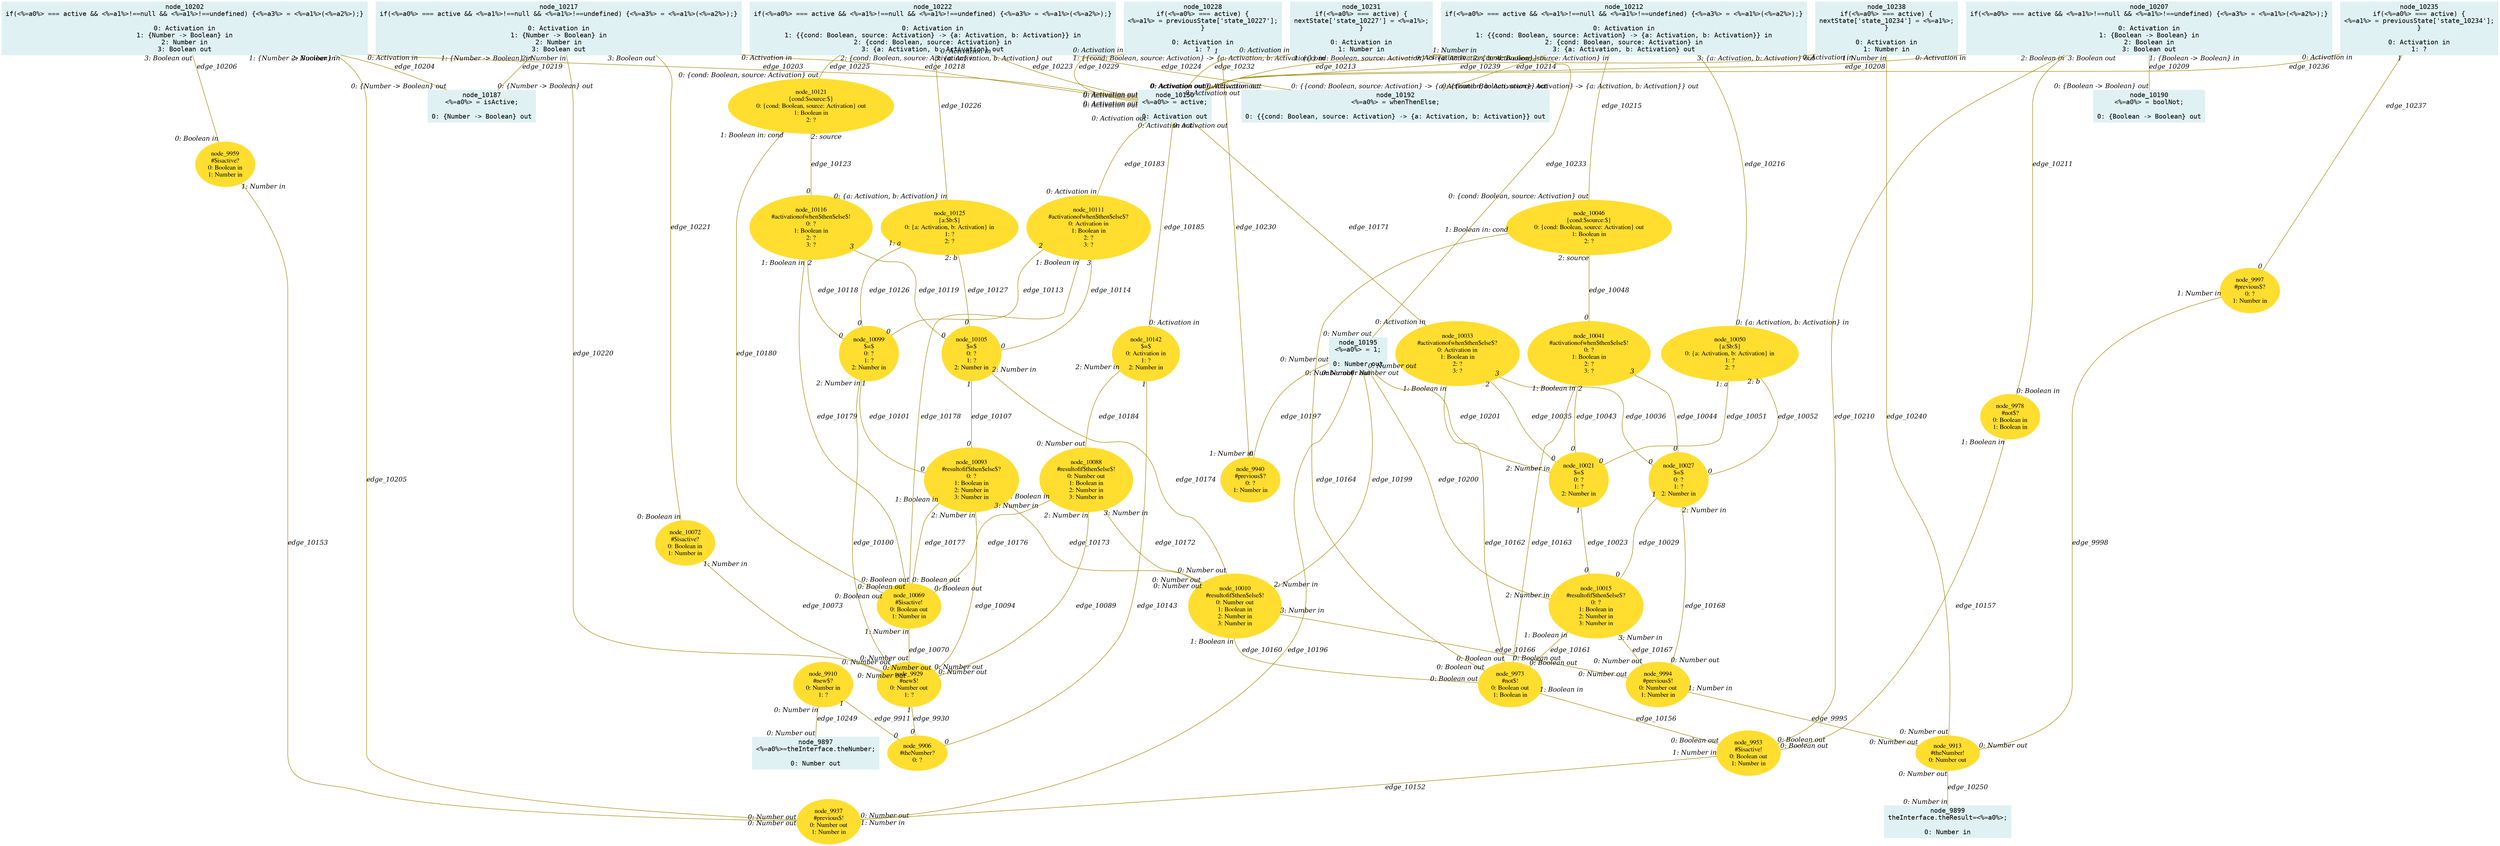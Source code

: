 digraph g{node_9897 [shape="box", style="filled", color="#dff1f2", fontname="Courier", label="node_9897
<%=a0%>=theInterface.theNumber;

0: Number out" ]
node_9899 [shape="box", style="filled", color="#dff1f2", fontname="Courier", label="node_9899
theInterface.theResult=<%=a0%>;

0: Number in" ]
node_9906 [shape="ellipse", style="filled", color="#ffde2f", fontname="Times", label="node_9906
#theNumber?
0: ?" ]
node_9910 [shape="ellipse", style="filled", color="#ffde2f", fontname="Times", label="node_9910
#new$?
0: Number in
1: ?" ]
node_9913 [shape="ellipse", style="filled", color="#ffde2f", fontname="Times", label="node_9913
#theNumber!
0: Number out" ]
node_9929 [shape="ellipse", style="filled", color="#ffde2f", fontname="Times", label="node_9929
#new$!
0: Number out
1: ?" ]
node_9937 [shape="ellipse", style="filled", color="#ffde2f", fontname="Times", label="node_9937
#previous$!
0: Number out
1: Number in" ]
node_9940 [shape="ellipse", style="filled", color="#ffde2f", fontname="Times", label="node_9940
#previous$?
0: ?
1: Number in" ]
node_9953 [shape="ellipse", style="filled", color="#ffde2f", fontname="Times", label="node_9953
#$isactive!
0: Boolean out
1: Number in" ]
node_9959 [shape="ellipse", style="filled", color="#ffde2f", fontname="Times", label="node_9959
#$isactive?
0: Boolean in
1: Number in" ]
node_9973 [shape="ellipse", style="filled", color="#ffde2f", fontname="Times", label="node_9973
#not$!
0: Boolean out
1: Boolean in" ]
node_9978 [shape="ellipse", style="filled", color="#ffde2f", fontname="Times", label="node_9978
#not$?
0: Boolean in
1: Boolean in" ]
node_9994 [shape="ellipse", style="filled", color="#ffde2f", fontname="Times", label="node_9994
#previous$!
0: Number out
1: Number in" ]
node_9997 [shape="ellipse", style="filled", color="#ffde2f", fontname="Times", label="node_9997
#previous$?
0: ?
1: Number in" ]
node_10010 [shape="ellipse", style="filled", color="#ffde2f", fontname="Times", label="node_10010
#resultofif$then$else$!
0: Number out
1: Boolean in
2: Number in
3: Number in" ]
node_10015 [shape="ellipse", style="filled", color="#ffde2f", fontname="Times", label="node_10015
#resultofif$then$else$?
0: ?
1: Boolean in
2: Number in
3: Number in" ]
node_10021 [shape="ellipse", style="filled", color="#ffde2f", fontname="Times", label="node_10021
$=$
0: ?
1: ?
2: Number in" ]
node_10027 [shape="ellipse", style="filled", color="#ffde2f", fontname="Times", label="node_10027
$=$
0: ?
1: ?
2: Number in" ]
node_10033 [shape="ellipse", style="filled", color="#ffde2f", fontname="Times", label="node_10033
#activationofwhen$then$else$?
0: Activation in
1: Boolean in
2: ?
3: ?" ]
node_10041 [shape="ellipse", style="filled", color="#ffde2f", fontname="Times", label="node_10041
#activationofwhen$then$else$!
0: ?
1: Boolean in
2: ?
3: ?" ]
node_10046 [shape="ellipse", style="filled", color="#ffde2f", fontname="Times", label="node_10046
{cond:$source:$}
0: {cond: Boolean, source: Activation} out
1: Boolean in
2: ?" ]
node_10050 [shape="ellipse", style="filled", color="#ffde2f", fontname="Times", label="node_10050
{a:$b:$}
0: {a: Activation, b: Activation} in
1: ?
2: ?" ]
node_10069 [shape="ellipse", style="filled", color="#ffde2f", fontname="Times", label="node_10069
#$isactive!
0: Boolean out
1: Number in" ]
node_10072 [shape="ellipse", style="filled", color="#ffde2f", fontname="Times", label="node_10072
#$isactive?
0: Boolean in
1: Number in" ]
node_10088 [shape="ellipse", style="filled", color="#ffde2f", fontname="Times", label="node_10088
#resultofif$then$else$!
0: Number out
1: Boolean in
2: Number in
3: Number in" ]
node_10093 [shape="ellipse", style="filled", color="#ffde2f", fontname="Times", label="node_10093
#resultofif$then$else$?
0: ?
1: Boolean in
2: Number in
3: Number in" ]
node_10099 [shape="ellipse", style="filled", color="#ffde2f", fontname="Times", label="node_10099
$=$
0: ?
1: ?
2: Number in" ]
node_10105 [shape="ellipse", style="filled", color="#ffde2f", fontname="Times", label="node_10105
$=$
0: ?
1: ?
2: Number in" ]
node_10111 [shape="ellipse", style="filled", color="#ffde2f", fontname="Times", label="node_10111
#activationofwhen$then$else$?
0: Activation in
1: Boolean in
2: ?
3: ?" ]
node_10116 [shape="ellipse", style="filled", color="#ffde2f", fontname="Times", label="node_10116
#activationofwhen$then$else$!
0: ?
1: Boolean in
2: ?
3: ?" ]
node_10121 [shape="ellipse", style="filled", color="#ffde2f", fontname="Times", label="node_10121
{cond:$source:$}
0: {cond: Boolean, source: Activation} out
1: Boolean in
2: ?" ]
node_10125 [shape="ellipse", style="filled", color="#ffde2f", fontname="Times", label="node_10125
{a:$b:$}
0: {a: Activation, b: Activation} in
1: ?
2: ?" ]
node_10142 [shape="ellipse", style="filled", color="#ffde2f", fontname="Times", label="node_10142
$=$
0: Activation in
1: ?
2: Number in" ]
node_10150 [shape="box", style="filled", color="#dff1f2", fontname="Courier", label="node_10150
<%=a0%> = active;

0: Activation out" ]
node_10187 [shape="box", style="filled", color="#dff1f2", fontname="Courier", label="node_10187
<%=a0%> = isActive;

0: {Number -> Boolean} out" ]
node_10190 [shape="box", style="filled", color="#dff1f2", fontname="Courier", label="node_10190
<%=a0%> = boolNot;

0: {Boolean -> Boolean} out" ]
node_10192 [shape="box", style="filled", color="#dff1f2", fontname="Courier", label="node_10192
<%=a0%> = whenThenElse;

0: {{cond: Boolean, source: Activation} -> {a: Activation, b: Activation}} out" ]
node_10195 [shape="box", style="filled", color="#dff1f2", fontname="Courier", label="node_10195
<%=a0%> = 1;

0: Number out" ]
node_10202 [shape="box", style="filled", color="#dff1f2", fontname="Courier", label="node_10202
if(<%=a0%> === active && <%=a1%>!==null && <%=a1%>!==undefined) {<%=a3%> = <%=a1%>(<%=a2%>);}

0: Activation in
1: {Number -> Boolean} in
2: Number in
3: Boolean out" ]
node_10207 [shape="box", style="filled", color="#dff1f2", fontname="Courier", label="node_10207
if(<%=a0%> === active && <%=a1%>!==null && <%=a1%>!==undefined) {<%=a3%> = <%=a1%>(<%=a2%>);}

0: Activation in
1: {Boolean -> Boolean} in
2: Boolean in
3: Boolean out" ]
node_10212 [shape="box", style="filled", color="#dff1f2", fontname="Courier", label="node_10212
if(<%=a0%> === active && <%=a1%>!==null && <%=a1%>!==undefined) {<%=a3%> = <%=a1%>(<%=a2%>);}

0: Activation in
1: {{cond: Boolean, source: Activation} -> {a: Activation, b: Activation}} in
2: {cond: Boolean, source: Activation} in
3: {a: Activation, b: Activation} out" ]
node_10217 [shape="box", style="filled", color="#dff1f2", fontname="Courier", label="node_10217
if(<%=a0%> === active && <%=a1%>!==null && <%=a1%>!==undefined) {<%=a3%> = <%=a1%>(<%=a2%>);}

0: Activation in
1: {Number -> Boolean} in
2: Number in
3: Boolean out" ]
node_10222 [shape="box", style="filled", color="#dff1f2", fontname="Courier", label="node_10222
if(<%=a0%> === active && <%=a1%>!==null && <%=a1%>!==undefined) {<%=a3%> = <%=a1%>(<%=a2%>);}

0: Activation in
1: {{cond: Boolean, source: Activation} -> {a: Activation, b: Activation}} in
2: {cond: Boolean, source: Activation} in
3: {a: Activation, b: Activation} out" ]
node_10228 [shape="box", style="filled", color="#dff1f2", fontname="Courier", label="node_10228
if(<%=a0%> === active) {
<%=a1%> = previousState['state_10227'];
}

0: Activation in
1: ?" ]
node_10231 [shape="box", style="filled", color="#dff1f2", fontname="Courier", label="node_10231
if(<%=a0%> === active) {
nextState['state_10227'] = <%=a1%>;
}

0: Activation in
1: Number in" ]
node_10235 [shape="box", style="filled", color="#dff1f2", fontname="Courier", label="node_10235
if(<%=a0%> === active) {
<%=a1%> = previousState['state_10234'];
}

0: Activation in
1: ?" ]
node_10238 [shape="box", style="filled", color="#dff1f2", fontname="Courier", label="node_10238
if(<%=a0%> === active) {
nextState['state_10234'] = <%=a1%>;
}

0: Activation in
1: Number in" ]
node_9910 -> node_9906 [dir=none, arrowHead=none, fontname="Times-Italic", arrowsize=1, color="#9d8400", label="edge_9911",  headlabel="0", taillabel="1" ]
node_9929 -> node_9906 [dir=none, arrowHead=none, fontname="Times-Italic", arrowsize=1, color="#9d8400", label="edge_9930",  headlabel="0", taillabel="1" ]
node_9994 -> node_9913 [dir=none, arrowHead=none, fontname="Times-Italic", arrowsize=1, color="#9d8400", label="edge_9995",  headlabel="0: Number out", taillabel="1: Number in" ]
node_9997 -> node_9913 [dir=none, arrowHead=none, fontname="Times-Italic", arrowsize=1, color="#9d8400", label="edge_9998",  headlabel="0: Number out", taillabel="1: Number in" ]
node_10021 -> node_10015 [dir=none, arrowHead=none, fontname="Times-Italic", arrowsize=1, color="#9d8400", label="edge_10023",  headlabel="0", taillabel="1" ]
node_10027 -> node_10015 [dir=none, arrowHead=none, fontname="Times-Italic", arrowsize=1, color="#9d8400", label="edge_10029",  headlabel="0", taillabel="1" ]
node_10033 -> node_10021 [dir=none, arrowHead=none, fontname="Times-Italic", arrowsize=1, color="#9d8400", label="edge_10035",  headlabel="0", taillabel="2" ]
node_10033 -> node_10027 [dir=none, arrowHead=none, fontname="Times-Italic", arrowsize=1, color="#9d8400", label="edge_10036",  headlabel="0", taillabel="3" ]
node_10041 -> node_10021 [dir=none, arrowHead=none, fontname="Times-Italic", arrowsize=1, color="#9d8400", label="edge_10043",  headlabel="0", taillabel="2" ]
node_10041 -> node_10027 [dir=none, arrowHead=none, fontname="Times-Italic", arrowsize=1, color="#9d8400", label="edge_10044",  headlabel="0", taillabel="3" ]
node_10046 -> node_10041 [dir=none, arrowHead=none, fontname="Times-Italic", arrowsize=1, color="#9d8400", label="edge_10048",  headlabel="0", taillabel="2: source" ]
node_10050 -> node_10021 [dir=none, arrowHead=none, fontname="Times-Italic", arrowsize=1, color="#9d8400", label="edge_10051",  headlabel="0", taillabel="1: a" ]
node_10050 -> node_10027 [dir=none, arrowHead=none, fontname="Times-Italic", arrowsize=1, color="#9d8400", label="edge_10052",  headlabel="0", taillabel="2: b" ]
node_10069 -> node_9929 [dir=none, arrowHead=none, fontname="Times-Italic", arrowsize=1, color="#9d8400", label="edge_10070",  headlabel="0: Number out", taillabel="1: Number in" ]
node_10072 -> node_9929 [dir=none, arrowHead=none, fontname="Times-Italic", arrowsize=1, color="#9d8400", label="edge_10073",  headlabel="0: Number out", taillabel="1: Number in" ]
node_10088 -> node_9929 [dir=none, arrowHead=none, fontname="Times-Italic", arrowsize=1, color="#9d8400", label="edge_10089",  headlabel="0: Number out", taillabel="2: Number in" ]
node_10093 -> node_9929 [dir=none, arrowHead=none, fontname="Times-Italic", arrowsize=1, color="#9d8400", label="edge_10094",  headlabel="0: Number out", taillabel="2: Number in" ]
node_10099 -> node_9929 [dir=none, arrowHead=none, fontname="Times-Italic", arrowsize=1, color="#9d8400", label="edge_10100",  headlabel="0: Number out", taillabel="2: Number in" ]
node_10099 -> node_10093 [dir=none, arrowHead=none, fontname="Times-Italic", arrowsize=1, color="#9d8400", label="edge_10101",  headlabel="0", taillabel="1" ]
node_10105 -> node_10093 [dir=none, arrowHead=none, fontname="Times-Italic", arrowsize=1, color="#9d8400", label="edge_10107",  headlabel="0", taillabel="1" ]
node_10111 -> node_10099 [dir=none, arrowHead=none, fontname="Times-Italic", arrowsize=1, color="#9d8400", label="edge_10113",  headlabel="0", taillabel="2" ]
node_10111 -> node_10105 [dir=none, arrowHead=none, fontname="Times-Italic", arrowsize=1, color="#9d8400", label="edge_10114",  headlabel="0", taillabel="3" ]
node_10116 -> node_10099 [dir=none, arrowHead=none, fontname="Times-Italic", arrowsize=1, color="#9d8400", label="edge_10118",  headlabel="0", taillabel="2" ]
node_10116 -> node_10105 [dir=none, arrowHead=none, fontname="Times-Italic", arrowsize=1, color="#9d8400", label="edge_10119",  headlabel="0", taillabel="3" ]
node_10121 -> node_10116 [dir=none, arrowHead=none, fontname="Times-Italic", arrowsize=1, color="#9d8400", label="edge_10123",  headlabel="0", taillabel="2: source" ]
node_10125 -> node_10099 [dir=none, arrowHead=none, fontname="Times-Italic", arrowsize=1, color="#9d8400", label="edge_10126",  headlabel="0", taillabel="1: a" ]
node_10125 -> node_10105 [dir=none, arrowHead=none, fontname="Times-Italic", arrowsize=1, color="#9d8400", label="edge_10127",  headlabel="0", taillabel="2: b" ]
node_10142 -> node_9906 [dir=none, arrowHead=none, fontname="Times-Italic", arrowsize=1, color="#9d8400", label="edge_10143",  headlabel="0", taillabel="1" ]
node_9953 -> node_9937 [dir=none, arrowHead=none, fontname="Times-Italic", arrowsize=1, color="#9d8400", label="edge_10152",  headlabel="0: Number out", taillabel="1: Number in" ]
node_9959 -> node_9937 [dir=none, arrowHead=none, fontname="Times-Italic", arrowsize=1, color="#9d8400", label="edge_10153",  headlabel="0: Number out", taillabel="1: Number in" ]
node_9973 -> node_9953 [dir=none, arrowHead=none, fontname="Times-Italic", arrowsize=1, color="#9d8400", label="edge_10156",  headlabel="0: Boolean out", taillabel="1: Boolean in" ]
node_9978 -> node_9953 [dir=none, arrowHead=none, fontname="Times-Italic", arrowsize=1, color="#9d8400", label="edge_10157",  headlabel="0: Boolean out", taillabel="1: Boolean in" ]
node_10010 -> node_9973 [dir=none, arrowHead=none, fontname="Times-Italic", arrowsize=1, color="#9d8400", label="edge_10160",  headlabel="0: Boolean out", taillabel="1: Boolean in" ]
node_10015 -> node_9973 [dir=none, arrowHead=none, fontname="Times-Italic", arrowsize=1, color="#9d8400", label="edge_10161",  headlabel="0: Boolean out", taillabel="1: Boolean in" ]
node_10033 -> node_9973 [dir=none, arrowHead=none, fontname="Times-Italic", arrowsize=1, color="#9d8400", label="edge_10162",  headlabel="0: Boolean out", taillabel="1: Boolean in" ]
node_10041 -> node_9973 [dir=none, arrowHead=none, fontname="Times-Italic", arrowsize=1, color="#9d8400", label="edge_10163",  headlabel="0: Boolean out", taillabel="1: Boolean in" ]
node_10046 -> node_9973 [dir=none, arrowHead=none, fontname="Times-Italic", arrowsize=1, color="#9d8400", label="edge_10164",  headlabel="0: Boolean out", taillabel="1: Boolean in: cond" ]
node_10010 -> node_9994 [dir=none, arrowHead=none, fontname="Times-Italic", arrowsize=1, color="#9d8400", label="edge_10166",  headlabel="0: Number out", taillabel="3: Number in" ]
node_10015 -> node_9994 [dir=none, arrowHead=none, fontname="Times-Italic", arrowsize=1, color="#9d8400", label="edge_10167",  headlabel="0: Number out", taillabel="3: Number in" ]
node_10027 -> node_9994 [dir=none, arrowHead=none, fontname="Times-Italic", arrowsize=1, color="#9d8400", label="edge_10168",  headlabel="0: Number out", taillabel="2: Number in" ]
node_10150 -> node_10033 [dir=none, arrowHead=none, fontname="Times-Italic", arrowsize=1, color="#9d8400", label="edge_10171",  headlabel="0: Activation in", taillabel="0: Activation out" ]
node_10088 -> node_10010 [dir=none, arrowHead=none, fontname="Times-Italic", arrowsize=1, color="#9d8400", label="edge_10172",  headlabel="0: Number out", taillabel="3: Number in" ]
node_10093 -> node_10010 [dir=none, arrowHead=none, fontname="Times-Italic", arrowsize=1, color="#9d8400", label="edge_10173",  headlabel="0: Number out", taillabel="3: Number in" ]
node_10105 -> node_10010 [dir=none, arrowHead=none, fontname="Times-Italic", arrowsize=1, color="#9d8400", label="edge_10174",  headlabel="0: Number out", taillabel="2: Number in" ]
node_10088 -> node_10069 [dir=none, arrowHead=none, fontname="Times-Italic", arrowsize=1, color="#9d8400", label="edge_10176",  headlabel="0: Boolean out", taillabel="1: Boolean in" ]
node_10093 -> node_10069 [dir=none, arrowHead=none, fontname="Times-Italic", arrowsize=1, color="#9d8400", label="edge_10177",  headlabel="0: Boolean out", taillabel="1: Boolean in" ]
node_10111 -> node_10069 [dir=none, arrowHead=none, fontname="Times-Italic", arrowsize=1, color="#9d8400", label="edge_10178",  headlabel="0: Boolean out", taillabel="1: Boolean in" ]
node_10116 -> node_10069 [dir=none, arrowHead=none, fontname="Times-Italic", arrowsize=1, color="#9d8400", label="edge_10179",  headlabel="0: Boolean out", taillabel="1: Boolean in" ]
node_10121 -> node_10069 [dir=none, arrowHead=none, fontname="Times-Italic", arrowsize=1, color="#9d8400", label="edge_10180",  headlabel="0: Boolean out", taillabel="1: Boolean in: cond" ]
node_10150 -> node_10111 [dir=none, arrowHead=none, fontname="Times-Italic", arrowsize=1, color="#9d8400", label="edge_10183",  headlabel="0: Activation in", taillabel="0: Activation out" ]
node_10142 -> node_10088 [dir=none, arrowHead=none, fontname="Times-Italic", arrowsize=1, color="#9d8400", label="edge_10184",  headlabel="0: Number out", taillabel="2: Number in" ]
node_10150 -> node_10142 [dir=none, arrowHead=none, fontname="Times-Italic", arrowsize=1, color="#9d8400", label="edge_10185",  headlabel="0: Activation in", taillabel="0: Activation out" ]
node_10195 -> node_9937 [dir=none, arrowHead=none, fontname="Times-Italic", arrowsize=1, color="#9d8400", label="edge_10196",  headlabel="1: Number in", taillabel="0: Number out" ]
node_10195 -> node_9940 [dir=none, arrowHead=none, fontname="Times-Italic", arrowsize=1, color="#9d8400", label="edge_10197",  headlabel="1: Number in", taillabel="0: Number out" ]
node_10195 -> node_10010 [dir=none, arrowHead=none, fontname="Times-Italic", arrowsize=1, color="#9d8400", label="edge_10199",  headlabel="2: Number in", taillabel="0: Number out" ]
node_10195 -> node_10015 [dir=none, arrowHead=none, fontname="Times-Italic", arrowsize=1, color="#9d8400", label="edge_10200",  headlabel="2: Number in", taillabel="0: Number out" ]
node_10195 -> node_10021 [dir=none, arrowHead=none, fontname="Times-Italic", arrowsize=1, color="#9d8400", label="edge_10201",  headlabel="2: Number in", taillabel="0: Number out" ]
node_10202 -> node_10150 [dir=none, arrowHead=none, fontname="Times-Italic", arrowsize=1, color="#9d8400", label="edge_10203",  headlabel="0: Activation out", taillabel="0: Activation in" ]
node_10202 -> node_10187 [dir=none, arrowHead=none, fontname="Times-Italic", arrowsize=1, color="#9d8400", label="edge_10204",  headlabel="0: {Number -> Boolean} out", taillabel="1: {Number -> Boolean} in" ]
node_10202 -> node_9937 [dir=none, arrowHead=none, fontname="Times-Italic", arrowsize=1, color="#9d8400", label="edge_10205",  headlabel="0: Number out", taillabel="2: Number in" ]
node_10202 -> node_9959 [dir=none, arrowHead=none, fontname="Times-Italic", arrowsize=1, color="#9d8400", label="edge_10206",  headlabel="0: Boolean in", taillabel="3: Boolean out" ]
node_10207 -> node_10150 [dir=none, arrowHead=none, fontname="Times-Italic", arrowsize=1, color="#9d8400", label="edge_10208",  headlabel="0: Activation out", taillabel="0: Activation in" ]
node_10207 -> node_10190 [dir=none, arrowHead=none, fontname="Times-Italic", arrowsize=1, color="#9d8400", label="edge_10209",  headlabel="0: {Boolean -> Boolean} out", taillabel="1: {Boolean -> Boolean} in" ]
node_10207 -> node_9953 [dir=none, arrowHead=none, fontname="Times-Italic", arrowsize=1, color="#9d8400", label="edge_10210",  headlabel="0: Boolean out", taillabel="2: Boolean in" ]
node_10207 -> node_9978 [dir=none, arrowHead=none, fontname="Times-Italic", arrowsize=1, color="#9d8400", label="edge_10211",  headlabel="0: Boolean in", taillabel="3: Boolean out" ]
node_10212 -> node_10150 [dir=none, arrowHead=none, fontname="Times-Italic", arrowsize=1, color="#9d8400", label="edge_10213",  headlabel="0: Activation out", taillabel="0: Activation in" ]
node_10212 -> node_10192 [dir=none, arrowHead=none, fontname="Times-Italic", arrowsize=1, color="#9d8400", label="edge_10214",  headlabel="0: {{cond: Boolean, source: Activation} -> {a: Activation, b: Activation}} out", taillabel="1: {{cond: Boolean, source: Activation} -> {a: Activation, b: Activation}} in" ]
node_10212 -> node_10046 [dir=none, arrowHead=none, fontname="Times-Italic", arrowsize=1, color="#9d8400", label="edge_10215",  headlabel="0: {cond: Boolean, source: Activation} out", taillabel="2: {cond: Boolean, source: Activation} in" ]
node_10212 -> node_10050 [dir=none, arrowHead=none, fontname="Times-Italic", arrowsize=1, color="#9d8400", label="edge_10216",  headlabel="0: {a: Activation, b: Activation} in", taillabel="3: {a: Activation, b: Activation} out" ]
node_10217 -> node_10150 [dir=none, arrowHead=none, fontname="Times-Italic", arrowsize=1, color="#9d8400", label="edge_10218",  headlabel="0: Activation out", taillabel="0: Activation in" ]
node_10217 -> node_10187 [dir=none, arrowHead=none, fontname="Times-Italic", arrowsize=1, color="#9d8400", label="edge_10219",  headlabel="0: {Number -> Boolean} out", taillabel="1: {Number -> Boolean} in" ]
node_10217 -> node_9929 [dir=none, arrowHead=none, fontname="Times-Italic", arrowsize=1, color="#9d8400", label="edge_10220",  headlabel="0: Number out", taillabel="2: Number in" ]
node_10217 -> node_10072 [dir=none, arrowHead=none, fontname="Times-Italic", arrowsize=1, color="#9d8400", label="edge_10221",  headlabel="0: Boolean in", taillabel="3: Boolean out" ]
node_10222 -> node_10150 [dir=none, arrowHead=none, fontname="Times-Italic", arrowsize=1, color="#9d8400", label="edge_10223",  headlabel="0: Activation out", taillabel="0: Activation in" ]
node_10222 -> node_10192 [dir=none, arrowHead=none, fontname="Times-Italic", arrowsize=1, color="#9d8400", label="edge_10224",  headlabel="0: {{cond: Boolean, source: Activation} -> {a: Activation, b: Activation}} out", taillabel="1: {{cond: Boolean, source: Activation} -> {a: Activation, b: Activation}} in" ]
node_10222 -> node_10121 [dir=none, arrowHead=none, fontname="Times-Italic", arrowsize=1, color="#9d8400", label="edge_10225",  headlabel="0: {cond: Boolean, source: Activation} out", taillabel="2: {cond: Boolean, source: Activation} in" ]
node_10222 -> node_10125 [dir=none, arrowHead=none, fontname="Times-Italic", arrowsize=1, color="#9d8400", label="edge_10226",  headlabel="0: {a: Activation, b: Activation} in", taillabel="3: {a: Activation, b: Activation} out" ]
node_10228 -> node_10150 [dir=none, arrowHead=none, fontname="Times-Italic", arrowsize=1, color="#9d8400", label="edge_10229",  headlabel="0: Activation out", taillabel="0: Activation in" ]
node_10228 -> node_9940 [dir=none, arrowHead=none, fontname="Times-Italic", arrowsize=1, color="#9d8400", label="edge_10230",  headlabel="0", taillabel="1" ]
node_10231 -> node_10150 [dir=none, arrowHead=none, fontname="Times-Italic", arrowsize=1, color="#9d8400", label="edge_10232",  headlabel="0: Activation out", taillabel="0: Activation in" ]
node_10231 -> node_10195 [dir=none, arrowHead=none, fontname="Times-Italic", arrowsize=1, color="#9d8400", label="edge_10233",  headlabel="0: Number out", taillabel="1: Number in" ]
node_10235 -> node_10150 [dir=none, arrowHead=none, fontname="Times-Italic", arrowsize=1, color="#9d8400", label="edge_10236",  headlabel="0: Activation out", taillabel="0: Activation in" ]
node_10235 -> node_9997 [dir=none, arrowHead=none, fontname="Times-Italic", arrowsize=1, color="#9d8400", label="edge_10237",  headlabel="0", taillabel="1" ]
node_10238 -> node_10150 [dir=none, arrowHead=none, fontname="Times-Italic", arrowsize=1, color="#9d8400", label="edge_10239",  headlabel="0: Activation out", taillabel="0: Activation in" ]
node_10238 -> node_9913 [dir=none, arrowHead=none, fontname="Times-Italic", arrowsize=1, color="#9d8400", label="edge_10240",  headlabel="0: Number out", taillabel="1: Number in" ]
node_9910 -> node_9897 [dir=none, arrowHead=none, fontname="Times-Italic", arrowsize=1, color="#9d8400", label="edge_10249",  headlabel="0: Number out", taillabel="0: Number in" ]
node_9913 -> node_9899 [dir=none, arrowHead=none, fontname="Times-Italic", arrowsize=1, color="#9d8400", label="edge_10250",  headlabel="0: Number in", taillabel="0: Number out" ]
}